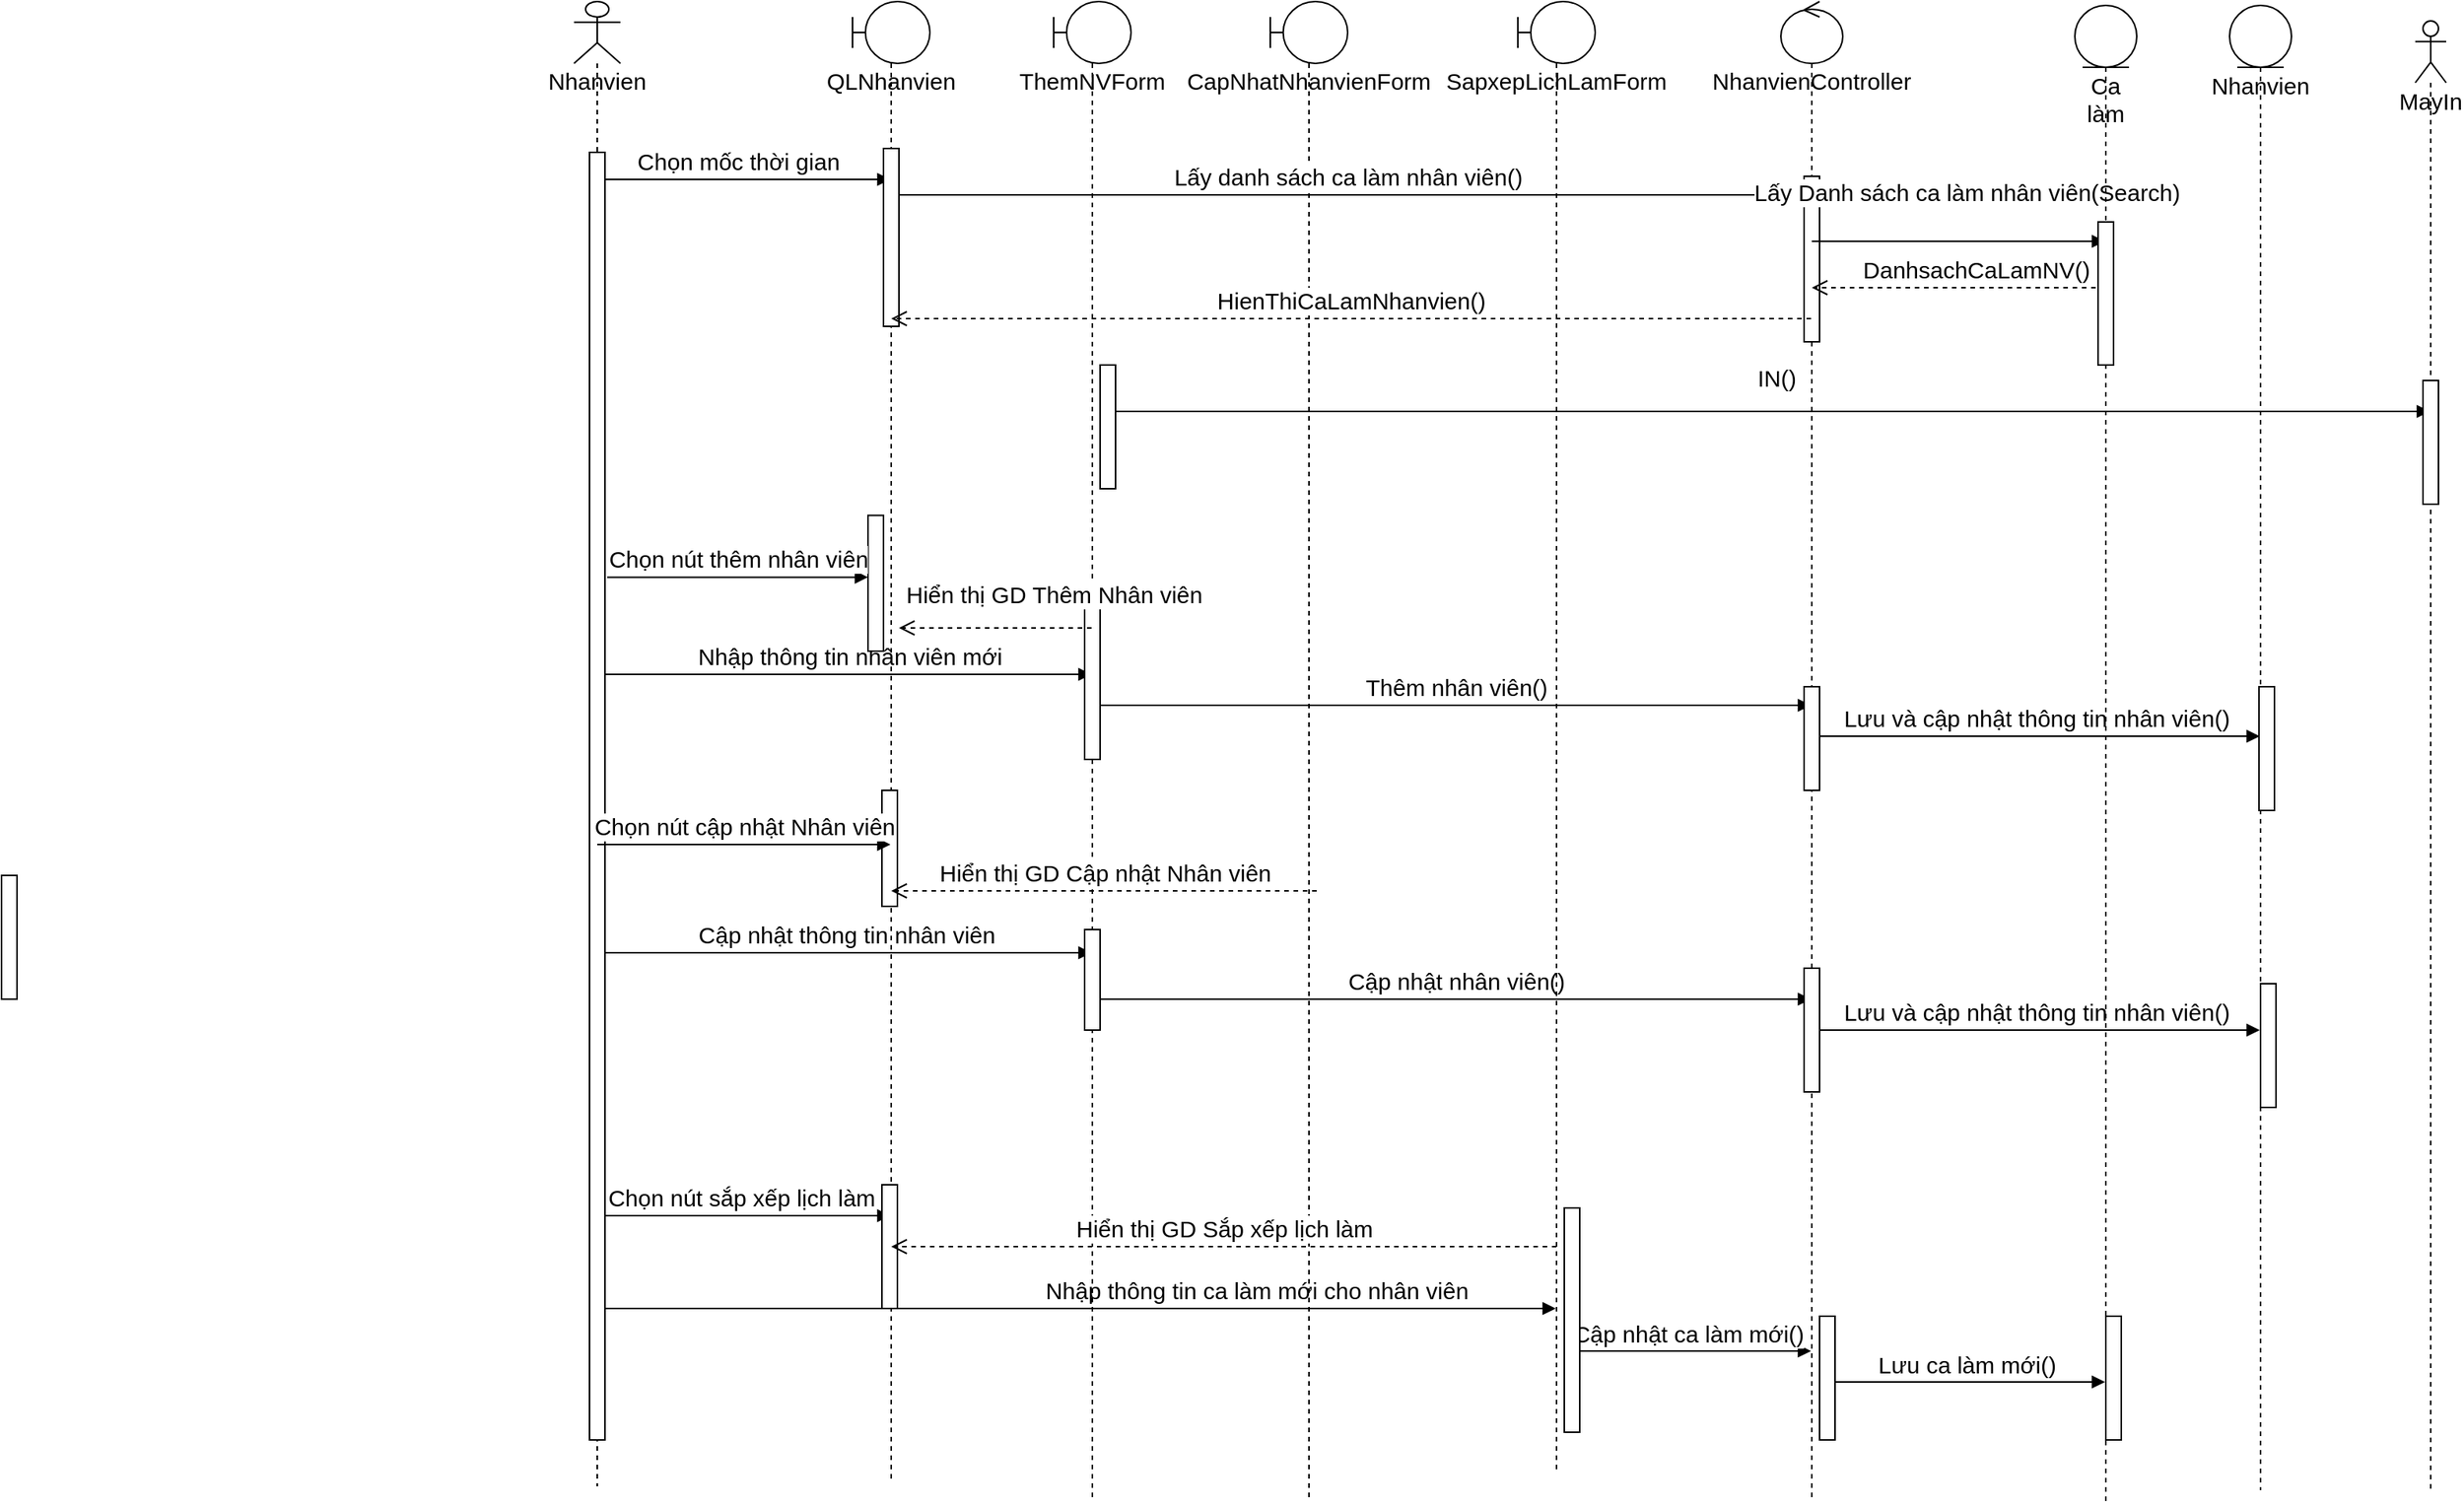 <mxfile version="13.10.4" type="github"><diagram id="GsA88-R3-k9HEr8MOIdp" name="Page-1"><mxGraphModel dx="3024" dy="1061" grid="1" gridSize="10" guides="1" tooltips="1" connect="1" arrows="1" fold="1" page="1" pageScale="1" pageWidth="1100" pageHeight="850" math="0" shadow="0"><root><mxCell id="0"/><mxCell id="1" parent="0"/><mxCell id="DxOmsWcF1WVwctE-kaGi-1" value="Nhanvien" style="shape=umlLifeline;participant=umlActor;perimeter=lifelinePerimeter;whiteSpace=wrap;html=1;container=1;collapsible=0;recursiveResize=0;verticalAlign=top;spacingTop=36;outlineConnect=0;fontSize=15;" vertex="1" parent="1"><mxGeometry x="10" y="95" width="30" height="960" as="geometry"/></mxCell><mxCell id="DxOmsWcF1WVwctE-kaGi-8" value="Chọn mốc thời gian&amp;nbsp;" style="html=1;verticalAlign=bottom;endArrow=block;fontSize=15;" edge="1" parent="DxOmsWcF1WVwctE-kaGi-1" target="DxOmsWcF1WVwctE-kaGi-7"><mxGeometry width="80" relative="1" as="geometry"><mxPoint x="10" y="115" as="sourcePoint"/><mxPoint x="90" y="115" as="targetPoint"/></mxGeometry></mxCell><mxCell id="DxOmsWcF1WVwctE-kaGi-23" value="Nhập thông tin nhân viên mới" style="html=1;verticalAlign=bottom;endArrow=block;fontSize=15;" edge="1" parent="DxOmsWcF1WVwctE-kaGi-1" target="DxOmsWcF1WVwctE-kaGi-2"><mxGeometry width="80" relative="1" as="geometry"><mxPoint x="20" y="435" as="sourcePoint"/><mxPoint x="100" y="435" as="targetPoint"/></mxGeometry></mxCell><mxCell id="DxOmsWcF1WVwctE-kaGi-29" value="Cập nhật thông tin nhân viên&amp;nbsp;" style="html=1;verticalAlign=bottom;endArrow=block;fontSize=15;" edge="1" parent="DxOmsWcF1WVwctE-kaGi-1" target="DxOmsWcF1WVwctE-kaGi-2"><mxGeometry width="80" relative="1" as="geometry"><mxPoint x="20" y="615" as="sourcePoint"/><mxPoint x="100" y="615" as="targetPoint"/></mxGeometry></mxCell><mxCell id="DxOmsWcF1WVwctE-kaGi-36" value="Chọn nút sắp xếp lịch làm" style="html=1;verticalAlign=bottom;endArrow=block;fontSize=15;" edge="1" parent="DxOmsWcF1WVwctE-kaGi-1" target="DxOmsWcF1WVwctE-kaGi-7"><mxGeometry width="80" relative="1" as="geometry"><mxPoint x="10" y="785" as="sourcePoint"/><mxPoint x="90" y="785" as="targetPoint"/></mxGeometry></mxCell><mxCell id="DxOmsWcF1WVwctE-kaGi-38" value="Nhập thông tin ca làm mới cho nhân viên" style="html=1;verticalAlign=bottom;endArrow=block;fontSize=15;" edge="1" parent="DxOmsWcF1WVwctE-kaGi-1" target="DxOmsWcF1WVwctE-kaGi-34"><mxGeometry x="0.377" width="80" relative="1" as="geometry"><mxPoint x="10" y="845" as="sourcePoint"/><mxPoint x="90" y="845" as="targetPoint"/><mxPoint x="1" as="offset"/></mxGeometry></mxCell><mxCell id="DxOmsWcF1WVwctE-kaGi-45" value="" style="html=1;points=[];perimeter=orthogonalPerimeter;fontSize=15;" vertex="1" parent="DxOmsWcF1WVwctE-kaGi-1"><mxGeometry x="10" y="97.5" width="10" height="832.5" as="geometry"/></mxCell><mxCell id="DxOmsWcF1WVwctE-kaGi-2" value="ThemNVForm" style="shape=umlLifeline;participant=umlBoundary;perimeter=lifelinePerimeter;whiteSpace=wrap;html=1;container=1;collapsible=0;recursiveResize=0;verticalAlign=top;spacingTop=36;outlineConnect=0;fontSize=15;" vertex="1" parent="1"><mxGeometry x="320" y="95" width="50" height="970" as="geometry"/></mxCell><mxCell id="DxOmsWcF1WVwctE-kaGi-16" value="IN()" style="html=1;verticalAlign=bottom;endArrow=block;fontSize=15;" edge="1" parent="DxOmsWcF1WVwctE-kaGi-2" target="DxOmsWcF1WVwctE-kaGi-15"><mxGeometry x="0.017" y="10" width="80" relative="1" as="geometry"><mxPoint x="30" y="265" as="sourcePoint"/><mxPoint x="110" y="265" as="targetPoint"/><mxPoint as="offset"/></mxGeometry></mxCell><mxCell id="DxOmsWcF1WVwctE-kaGi-24" value="Thêm nhân viên()" style="html=1;verticalAlign=bottom;endArrow=block;fontSize=15;" edge="1" parent="DxOmsWcF1WVwctE-kaGi-2" target="DxOmsWcF1WVwctE-kaGi-5"><mxGeometry width="80" relative="1" as="geometry"><mxPoint x="30" y="455" as="sourcePoint"/><mxPoint x="110" y="455" as="targetPoint"/></mxGeometry></mxCell><mxCell id="DxOmsWcF1WVwctE-kaGi-30" value="Cập nhật nhân viên()" style="html=1;verticalAlign=bottom;endArrow=block;fontSize=15;" edge="1" parent="DxOmsWcF1WVwctE-kaGi-2" target="DxOmsWcF1WVwctE-kaGi-5"><mxGeometry width="80" relative="1" as="geometry"><mxPoint x="30" y="645" as="sourcePoint"/><mxPoint x="110" y="645" as="targetPoint"/></mxGeometry></mxCell><mxCell id="DxOmsWcF1WVwctE-kaGi-57" value="" style="html=1;points=[];perimeter=orthogonalPerimeter;fontSize=15;" vertex="1" parent="DxOmsWcF1WVwctE-kaGi-2"><mxGeometry x="20" y="390" width="10" height="100" as="geometry"/></mxCell><mxCell id="DxOmsWcF1WVwctE-kaGi-59" value="" style="html=1;points=[];perimeter=orthogonalPerimeter;fontSize=15;" vertex="1" parent="DxOmsWcF1WVwctE-kaGi-2"><mxGeometry x="20" y="600" width="10" height="65" as="geometry"/></mxCell><mxCell id="DxOmsWcF1WVwctE-kaGi-72" value="" style="html=1;points=[];perimeter=orthogonalPerimeter;fontSize=15;" vertex="1" parent="DxOmsWcF1WVwctE-kaGi-2"><mxGeometry x="30" y="235" width="10" height="80" as="geometry"/></mxCell><mxCell id="DxOmsWcF1WVwctE-kaGi-3" value="CapNhatNhanvienForm" style="shape=umlLifeline;participant=umlBoundary;perimeter=lifelinePerimeter;whiteSpace=wrap;html=1;container=1;collapsible=0;recursiveResize=0;verticalAlign=top;spacingTop=36;outlineConnect=0;fontSize=15;" vertex="1" parent="1"><mxGeometry x="460" y="95" width="50" height="970" as="geometry"/></mxCell><mxCell id="DxOmsWcF1WVwctE-kaGi-5" value="NhanvienController" style="shape=umlLifeline;participant=umlControl;perimeter=lifelinePerimeter;whiteSpace=wrap;html=1;container=1;collapsible=0;recursiveResize=0;verticalAlign=top;spacingTop=36;outlineConnect=0;fontSize=15;" vertex="1" parent="1"><mxGeometry x="790" y="95" width="40" height="970" as="geometry"/></mxCell><mxCell id="DxOmsWcF1WVwctE-kaGi-25" value="Lưu và cập nhật thông tin nhân viên()" style="html=1;verticalAlign=bottom;endArrow=block;fontSize=15;" edge="1" parent="DxOmsWcF1WVwctE-kaGi-5" target="DxOmsWcF1WVwctE-kaGi-6"><mxGeometry width="80" relative="1" as="geometry"><mxPoint x="20" y="475" as="sourcePoint"/><mxPoint x="100" y="475" as="targetPoint"/></mxGeometry></mxCell><mxCell id="DxOmsWcF1WVwctE-kaGi-31" value="Lưu và cập nhật thông tin nhân viên()" style="html=1;verticalAlign=bottom;endArrow=block;fontSize=15;" edge="1" parent="DxOmsWcF1WVwctE-kaGi-5" target="DxOmsWcF1WVwctE-kaGi-6"><mxGeometry width="80" relative="1" as="geometry"><mxPoint x="20" y="665" as="sourcePoint"/><mxPoint x="100" y="665" as="targetPoint"/></mxGeometry></mxCell><mxCell id="DxOmsWcF1WVwctE-kaGi-41" value="Lưu ca làm mới()" style="html=1;verticalAlign=bottom;endArrow=block;fontSize=15;" edge="1" parent="DxOmsWcF1WVwctE-kaGi-5" target="DxOmsWcF1WVwctE-kaGi-39"><mxGeometry width="80" relative="1" as="geometry"><mxPoint x="30" y="892.5" as="sourcePoint"/><mxPoint x="110" y="892.5" as="targetPoint"/></mxGeometry></mxCell><mxCell id="DxOmsWcF1WVwctE-kaGi-49" value="" style="html=1;points=[];perimeter=orthogonalPerimeter;fontSize=15;" vertex="1" parent="DxOmsWcF1WVwctE-kaGi-5"><mxGeometry x="15" y="113" width="10" height="107" as="geometry"/></mxCell><mxCell id="DxOmsWcF1WVwctE-kaGi-60" value="" style="html=1;points=[];perimeter=orthogonalPerimeter;fontSize=15;" vertex="1" parent="DxOmsWcF1WVwctE-kaGi-5"><mxGeometry x="15" y="443" width="10" height="67" as="geometry"/></mxCell><mxCell id="DxOmsWcF1WVwctE-kaGi-66" value="" style="html=1;points=[];perimeter=orthogonalPerimeter;fontSize=15;" vertex="1" parent="DxOmsWcF1WVwctE-kaGi-5"><mxGeometry x="25" y="850" width="10" height="80" as="geometry"/></mxCell><mxCell id="DxOmsWcF1WVwctE-kaGi-70" value="" style="html=1;points=[];perimeter=orthogonalPerimeter;fontSize=15;" vertex="1" parent="DxOmsWcF1WVwctE-kaGi-5"><mxGeometry x="15" y="625" width="10" height="80" as="geometry"/></mxCell><mxCell id="DxOmsWcF1WVwctE-kaGi-6" value="Nhanvien" style="shape=umlLifeline;participant=umlEntity;perimeter=lifelinePerimeter;whiteSpace=wrap;html=1;container=1;collapsible=0;recursiveResize=0;verticalAlign=top;spacingTop=36;outlineConnect=0;fontSize=15;" vertex="1" parent="1"><mxGeometry x="1080" y="97.5" width="40" height="960" as="geometry"/></mxCell><mxCell id="DxOmsWcF1WVwctE-kaGi-62" value="" style="html=1;points=[];perimeter=orthogonalPerimeter;fontSize=15;" vertex="1" parent="DxOmsWcF1WVwctE-kaGi-6"><mxGeometry x="20" y="632.5" width="10" height="80" as="geometry"/></mxCell><mxCell id="DxOmsWcF1WVwctE-kaGi-63" value="" style="html=1;points=[];perimeter=orthogonalPerimeter;fontSize=15;" vertex="1" parent="DxOmsWcF1WVwctE-kaGi-6"><mxGeometry x="19" y="440.5" width="10" height="80" as="geometry"/></mxCell><mxCell id="DxOmsWcF1WVwctE-kaGi-7" value="QLNhanvien" style="shape=umlLifeline;participant=umlBoundary;perimeter=lifelinePerimeter;whiteSpace=wrap;html=1;container=1;collapsible=0;recursiveResize=0;verticalAlign=top;spacingTop=36;outlineConnect=0;fontSize=15;" vertex="1" parent="1"><mxGeometry x="190" y="95" width="50" height="955" as="geometry"/></mxCell><mxCell id="DxOmsWcF1WVwctE-kaGi-10" value="Lấy danh sách ca làm nhân viên()" style="html=1;verticalAlign=bottom;endArrow=block;fontSize=15;" edge="1" parent="DxOmsWcF1WVwctE-kaGi-7" target="DxOmsWcF1WVwctE-kaGi-5"><mxGeometry width="80" relative="1" as="geometry"><mxPoint x="20" y="125" as="sourcePoint"/><mxPoint x="100" y="135" as="targetPoint"/><Array as="points"><mxPoint x="480" y="125"/></Array></mxGeometry></mxCell><mxCell id="DxOmsWcF1WVwctE-kaGi-22" value="Hiển thị GD Thêm Nhân viên" style="html=1;verticalAlign=bottom;endArrow=open;dashed=1;endSize=8;fontSize=15;" edge="1" parent="DxOmsWcF1WVwctE-kaGi-7" source="DxOmsWcF1WVwctE-kaGi-2"><mxGeometry x="-0.606" y="-10" relative="1" as="geometry"><mxPoint x="110" y="405" as="sourcePoint"/><mxPoint x="30" y="405" as="targetPoint"/><mxPoint as="offset"/></mxGeometry></mxCell><mxCell id="DxOmsWcF1WVwctE-kaGi-46" value="" style="html=1;points=[];perimeter=orthogonalPerimeter;fontSize=15;" vertex="1" parent="DxOmsWcF1WVwctE-kaGi-7"><mxGeometry x="20" y="95" width="10" height="115" as="geometry"/></mxCell><mxCell id="DxOmsWcF1WVwctE-kaGi-56" value="" style="html=1;points=[];perimeter=orthogonalPerimeter;fontSize=15;" vertex="1" parent="DxOmsWcF1WVwctE-kaGi-7"><mxGeometry x="10" y="332.23" width="10" height="87.77" as="geometry"/></mxCell><mxCell id="DxOmsWcF1WVwctE-kaGi-58" value="" style="html=1;points=[];perimeter=orthogonalPerimeter;fontSize=15;" vertex="1" parent="DxOmsWcF1WVwctE-kaGi-7"><mxGeometry x="19" y="510" width="10" height="75" as="geometry"/></mxCell><mxCell id="DxOmsWcF1WVwctE-kaGi-67" value="" style="html=1;points=[];perimeter=orthogonalPerimeter;fontSize=15;" vertex="1" parent="DxOmsWcF1WVwctE-kaGi-7"><mxGeometry x="19" y="765" width="10" height="80" as="geometry"/></mxCell><mxCell id="DxOmsWcF1WVwctE-kaGi-12" value="DanhsachCaLamNV()" style="html=1;verticalAlign=bottom;endArrow=open;dashed=1;endSize=8;fontSize=15;" edge="1" parent="1" source="DxOmsWcF1WVwctE-kaGi-39" target="DxOmsWcF1WVwctE-kaGi-5"><mxGeometry x="-0.117" relative="1" as="geometry"><mxPoint x="850" y="280" as="sourcePoint"/><mxPoint x="770" y="280" as="targetPoint"/><Array as="points"><mxPoint x="850" y="280"/></Array><mxPoint as="offset"/></mxGeometry></mxCell><mxCell id="DxOmsWcF1WVwctE-kaGi-13" value="HienThiCaLamNhanvien()" style="html=1;verticalAlign=bottom;endArrow=open;dashed=1;endSize=8;fontSize=15;" edge="1" parent="1" source="DxOmsWcF1WVwctE-kaGi-5" target="DxOmsWcF1WVwctE-kaGi-7"><mxGeometry relative="1" as="geometry"><mxPoint x="650" y="290" as="sourcePoint"/><mxPoint x="570" y="290" as="targetPoint"/><Array as="points"><mxPoint x="630" y="300"/></Array></mxGeometry></mxCell><mxCell id="DxOmsWcF1WVwctE-kaGi-15" value="MayIn" style="shape=umlLifeline;participant=umlActor;perimeter=lifelinePerimeter;whiteSpace=wrap;html=1;container=1;collapsible=0;recursiveResize=0;verticalAlign=top;spacingTop=36;outlineConnect=0;fontSize=15;" vertex="1" parent="1"><mxGeometry x="1200" y="107.5" width="20" height="950" as="geometry"/></mxCell><mxCell id="DxOmsWcF1WVwctE-kaGi-61" value="" style="html=1;points=[];perimeter=orthogonalPerimeter;fontSize=15;" vertex="1" parent="DxOmsWcF1WVwctE-kaGi-15"><mxGeometry x="5" y="232.5" width="10" height="80" as="geometry"/></mxCell><mxCell id="DxOmsWcF1WVwctE-kaGi-27" value="Chọn nút cập nhật Nhân viên" style="html=1;verticalAlign=bottom;endArrow=block;fontSize=15;" edge="1" parent="1" source="DxOmsWcF1WVwctE-kaGi-1" target="DxOmsWcF1WVwctE-kaGi-7"><mxGeometry width="80" relative="1" as="geometry"><mxPoint x="100" y="650" as="sourcePoint"/><mxPoint x="180" y="650" as="targetPoint"/><Array as="points"><mxPoint x="100" y="640"/></Array></mxGeometry></mxCell><mxCell id="DxOmsWcF1WVwctE-kaGi-28" value="Hiển thị GD Cập nhật Nhân viên" style="html=1;verticalAlign=bottom;endArrow=open;dashed=1;endSize=8;fontSize=15;" edge="1" parent="1" target="DxOmsWcF1WVwctE-kaGi-7"><mxGeometry relative="1" as="geometry"><mxPoint x="490" y="670" as="sourcePoint"/><mxPoint x="410" y="670" as="targetPoint"/></mxGeometry></mxCell><mxCell id="DxOmsWcF1WVwctE-kaGi-32" value="Lấy Danh sách ca làm nhân viên(Search)" style="html=1;verticalAlign=bottom;endArrow=block;fontSize=15;" edge="1" parent="1" source="DxOmsWcF1WVwctE-kaGi-5" target="DxOmsWcF1WVwctE-kaGi-39"><mxGeometry x="0.059" y="20" width="80" relative="1" as="geometry"><mxPoint x="730" y="240" as="sourcePoint"/><mxPoint x="810" y="240" as="targetPoint"/><Array as="points"><mxPoint x="810" y="250"/></Array><mxPoint x="-1" as="offset"/></mxGeometry></mxCell><mxCell id="DxOmsWcF1WVwctE-kaGi-34" value="SapxepLichLamForm" style="shape=umlLifeline;participant=umlBoundary;perimeter=lifelinePerimeter;whiteSpace=wrap;html=1;container=1;collapsible=0;recursiveResize=0;verticalAlign=top;spacingTop=36;outlineConnect=0;fontSize=15;" vertex="1" parent="1"><mxGeometry x="620" y="95" width="50" height="950" as="geometry"/></mxCell><mxCell id="DxOmsWcF1WVwctE-kaGi-40" value="Cập nhật ca làm mới()" style="html=1;verticalAlign=bottom;endArrow=block;fontSize=15;" edge="1" parent="DxOmsWcF1WVwctE-kaGi-34" target="DxOmsWcF1WVwctE-kaGi-5"><mxGeometry width="80" relative="1" as="geometry"><mxPoint x="30" y="872.5" as="sourcePoint"/><mxPoint x="110" y="872.5" as="targetPoint"/></mxGeometry></mxCell><mxCell id="DxOmsWcF1WVwctE-kaGi-65" value="" style="html=1;points=[];perimeter=orthogonalPerimeter;fontSize=15;" vertex="1" parent="DxOmsWcF1WVwctE-kaGi-34"><mxGeometry x="30" y="780" width="10" height="145" as="geometry"/></mxCell><mxCell id="DxOmsWcF1WVwctE-kaGi-37" value="Hiển thị GD Sắp xếp lịch làm" style="html=1;verticalAlign=bottom;endArrow=open;dashed=1;endSize=8;fontSize=15;" edge="1" parent="1" source="DxOmsWcF1WVwctE-kaGi-34" target="DxOmsWcF1WVwctE-kaGi-7"><mxGeometry relative="1" as="geometry"><mxPoint x="620" y="900" as="sourcePoint"/><mxPoint x="540" y="900" as="targetPoint"/><Array as="points"><mxPoint x="645" y="900"/></Array></mxGeometry></mxCell><mxCell id="DxOmsWcF1WVwctE-kaGi-39" value="Ca làm" style="shape=umlLifeline;participant=umlEntity;perimeter=lifelinePerimeter;whiteSpace=wrap;html=1;container=1;collapsible=0;recursiveResize=0;verticalAlign=top;spacingTop=36;outlineConnect=0;fontSize=15;" vertex="1" parent="1"><mxGeometry x="980" y="97.5" width="40" height="970" as="geometry"/></mxCell><mxCell id="DxOmsWcF1WVwctE-kaGi-64" value="" style="html=1;points=[];perimeter=orthogonalPerimeter;fontSize=15;" vertex="1" parent="DxOmsWcF1WVwctE-kaGi-39"><mxGeometry x="20" y="847.5" width="10" height="80" as="geometry"/></mxCell><mxCell id="DxOmsWcF1WVwctE-kaGi-69" value="" style="html=1;points=[];perimeter=orthogonalPerimeter;fontSize=15;" vertex="1" parent="DxOmsWcF1WVwctE-kaGi-39"><mxGeometry x="15" y="140" width="10" height="92.5" as="geometry"/></mxCell><mxCell id="DxOmsWcF1WVwctE-kaGi-55" value="Chọn nút thêm nhân viên" style="html=1;verticalAlign=bottom;endArrow=block;fontSize=15;exitX=1.143;exitY=0.33;exitDx=0;exitDy=0;exitPerimeter=0;" edge="1" parent="1" source="DxOmsWcF1WVwctE-kaGi-45" target="DxOmsWcF1WVwctE-kaGi-56"><mxGeometry width="80" relative="1" as="geometry"><mxPoint x="31.43" y="467.225" as="sourcePoint"/><mxPoint x="205" y="467.225" as="targetPoint"/></mxGeometry></mxCell><mxCell id="DxOmsWcF1WVwctE-kaGi-71" value="" style="html=1;points=[];perimeter=orthogonalPerimeter;fontSize=15;" vertex="1" parent="1"><mxGeometry x="-360" y="660" width="10" height="80" as="geometry"/></mxCell></root></mxGraphModel></diagram></mxfile>